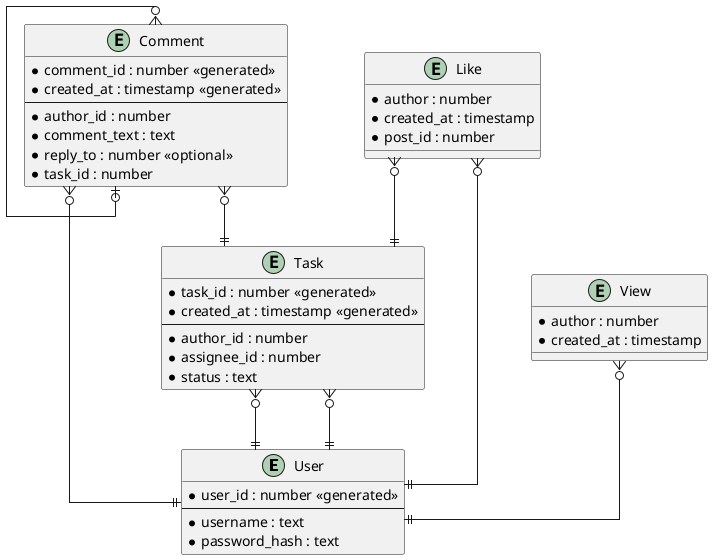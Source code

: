 @startuml

' hide the spot
' hide circle

' avoid problems with angled crows feet
skinparam linetype ortho

entity "User" as e01 {
  *user_id : number <<generated>>
  --
  *username : text
  *password_hash : text
}

entity "Task" as e02 {
  *task_id : number <<generated>>
  *created_at : timestamp <<generated>>
  --
  *author_id : number
  *assignee_id : number
  *status : text
}

entity "Comment" as e03 {
  *comment_id : number <<generated>>
  *created_at : timestamp <<generated>>
  --
  *author_id : number
  *comment_text : text
  *reply_to : number <<optional>>
  *task_id : number
}

entity "Like" as e04 {
  *author : number
  *created_at : timestamp
  *post_id : number
}

entity "View" as e05 {
  *author : number
  *created_at : timestamp
}


e02 }o--|| e01
e02 }o--|| e01
e03 }o--|| e01
e04 }o--|| e01
e05 }o--|| e01
e04 }o--|| e02
e03 }o--o| e03
e03 }o--|| e02




@enduml
